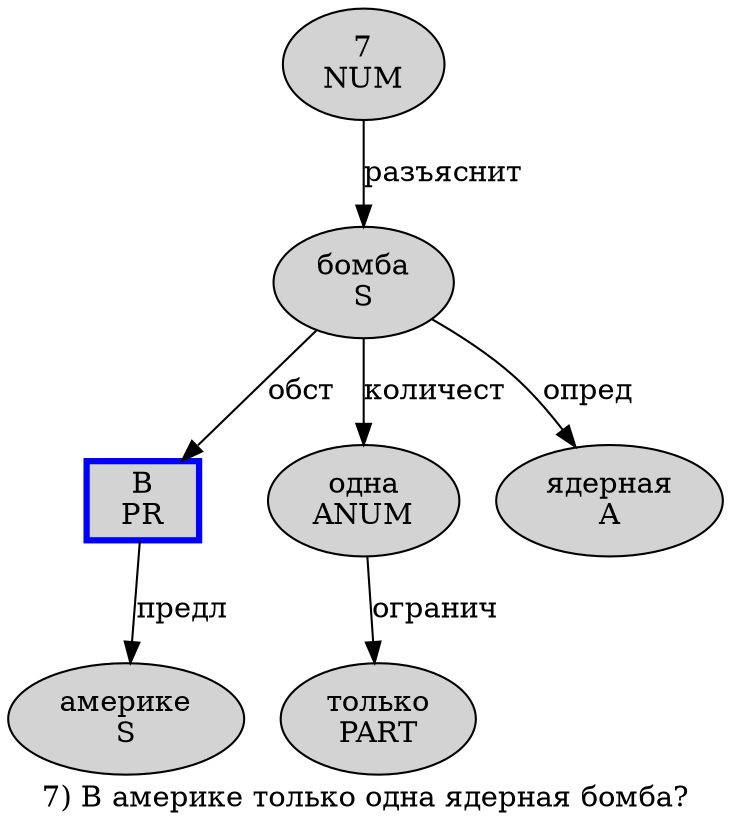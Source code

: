 digraph SENTENCE_5015 {
	graph [label="7) В америке только одна ядерная бомба?"]
	node [style=filled]
		0 [label="7
NUM" color="" fillcolor=lightgray penwidth=1 shape=ellipse]
		2 [label="В
PR" color=blue fillcolor=lightgray penwidth=3 shape=box]
		3 [label="америке
S" color="" fillcolor=lightgray penwidth=1 shape=ellipse]
		4 [label="только
PART" color="" fillcolor=lightgray penwidth=1 shape=ellipse]
		5 [label="одна
ANUM" color="" fillcolor=lightgray penwidth=1 shape=ellipse]
		6 [label="ядерная
A" color="" fillcolor=lightgray penwidth=1 shape=ellipse]
		7 [label="бомба
S" color="" fillcolor=lightgray penwidth=1 shape=ellipse]
			2 -> 3 [label="предл"]
			0 -> 7 [label="разъяснит"]
			7 -> 2 [label="обст"]
			7 -> 5 [label="количест"]
			7 -> 6 [label="опред"]
			5 -> 4 [label="огранич"]
}